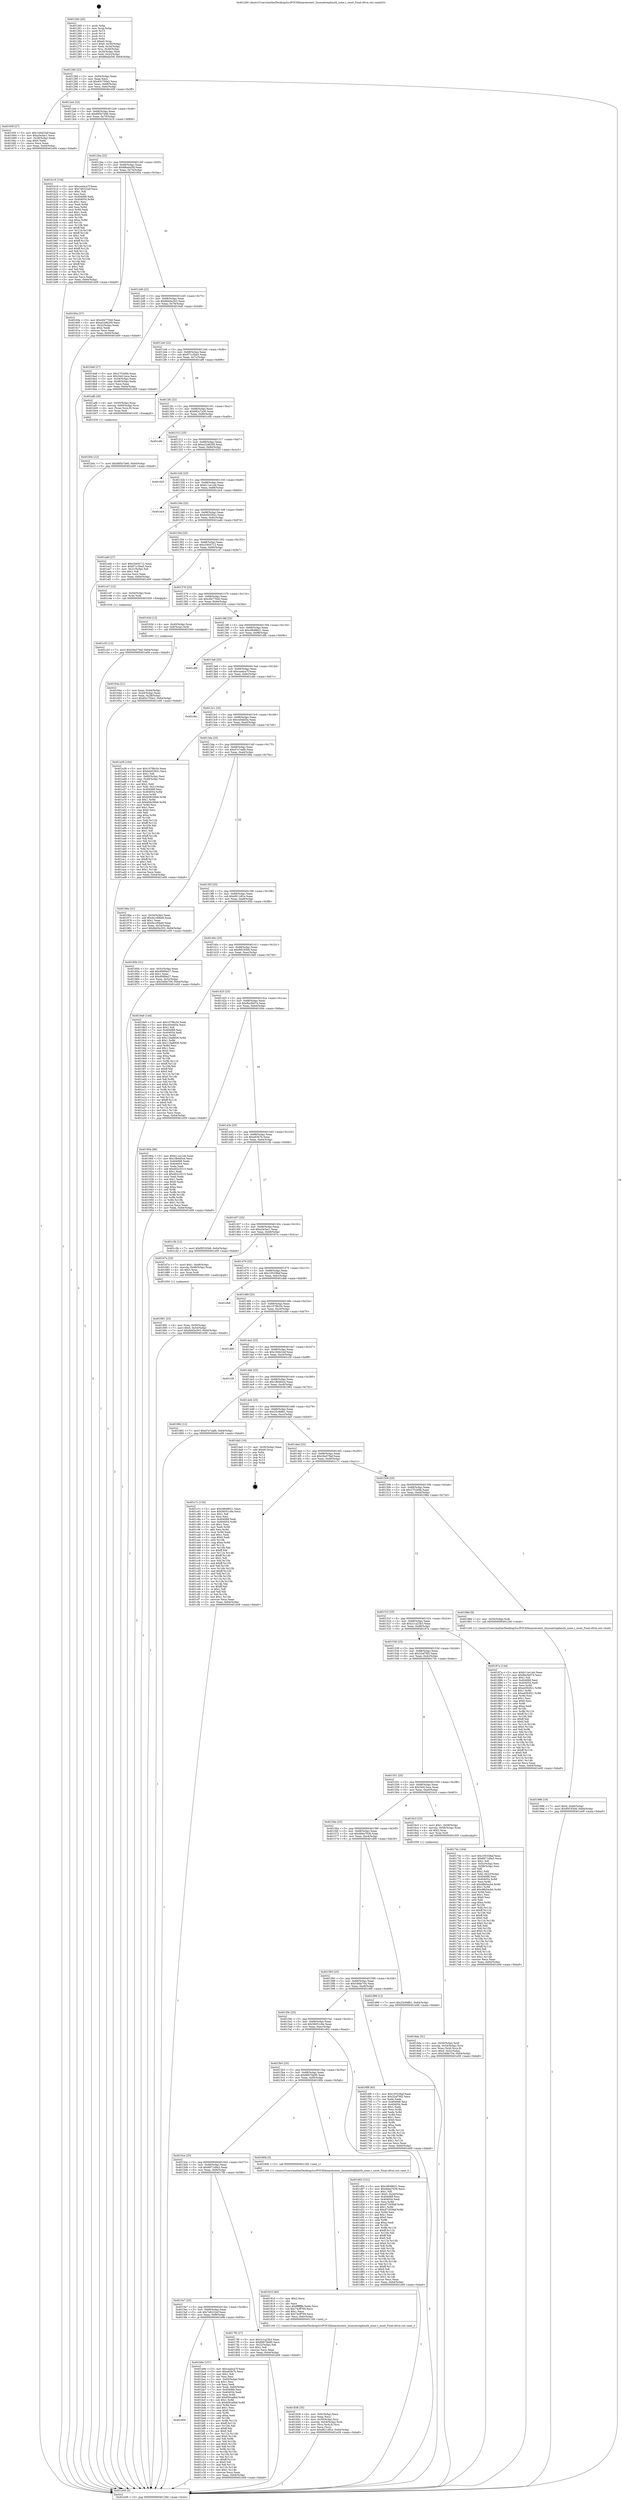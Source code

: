 digraph "0x401260" {
  label = "0x401260 (/mnt/c/Users/mathe/Desktop/tcc/POCII/binaries/extr_linuxnetcephauth_none.c_reset_Final-ollvm.out::main(0))"
  labelloc = "t"
  node[shape=record]

  Entry [label="",width=0.3,height=0.3,shape=circle,fillcolor=black,style=filled]
  "0x40128d" [label="{
     0x40128d [23]\l
     | [instrs]\l
     &nbsp;&nbsp;0x40128d \<+3\>: mov -0x64(%rbp),%eax\l
     &nbsp;&nbsp;0x401290 \<+2\>: mov %eax,%ecx\l
     &nbsp;&nbsp;0x401292 \<+6\>: sub $0x83c750e2,%ecx\l
     &nbsp;&nbsp;0x401298 \<+3\>: mov %eax,-0x68(%rbp)\l
     &nbsp;&nbsp;0x40129b \<+3\>: mov %ecx,-0x6c(%rbp)\l
     &nbsp;&nbsp;0x40129e \<+6\>: je 000000000040165f \<main+0x3ff\>\l
  }"]
  "0x40165f" [label="{
     0x40165f [27]\l
     | [instrs]\l
     &nbsp;&nbsp;0x40165f \<+5\>: mov $0x10d422ef,%eax\l
     &nbsp;&nbsp;0x401664 \<+5\>: mov $0xa5e3ac1,%ecx\l
     &nbsp;&nbsp;0x401669 \<+3\>: mov -0x28(%rbp),%edx\l
     &nbsp;&nbsp;0x40166c \<+3\>: cmp $0x0,%edx\l
     &nbsp;&nbsp;0x40166f \<+3\>: cmove %ecx,%eax\l
     &nbsp;&nbsp;0x401672 \<+3\>: mov %eax,-0x64(%rbp)\l
     &nbsp;&nbsp;0x401675 \<+5\>: jmp 0000000000401e09 \<main+0xba9\>\l
  }"]
  "0x4012a4" [label="{
     0x4012a4 [22]\l
     | [instrs]\l
     &nbsp;&nbsp;0x4012a4 \<+5\>: jmp 00000000004012a9 \<main+0x49\>\l
     &nbsp;&nbsp;0x4012a9 \<+3\>: mov -0x68(%rbp),%eax\l
     &nbsp;&nbsp;0x4012ac \<+5\>: sub $0x885b7d46,%eax\l
     &nbsp;&nbsp;0x4012b1 \<+3\>: mov %eax,-0x70(%rbp)\l
     &nbsp;&nbsp;0x4012b4 \<+6\>: je 0000000000401b18 \<main+0x8b8\>\l
  }"]
  Exit [label="",width=0.3,height=0.3,shape=circle,fillcolor=black,style=filled,peripheries=2]
  "0x401b18" [label="{
     0x401b18 [134]\l
     | [instrs]\l
     &nbsp;&nbsp;0x401b18 \<+5\>: mov $0xcaa4ca7f,%eax\l
     &nbsp;&nbsp;0x401b1d \<+5\>: mov $0x7e6222ef,%ecx\l
     &nbsp;&nbsp;0x401b22 \<+2\>: mov $0x1,%dl\l
     &nbsp;&nbsp;0x401b24 \<+2\>: xor %esi,%esi\l
     &nbsp;&nbsp;0x401b26 \<+7\>: mov 0x404068,%edi\l
     &nbsp;&nbsp;0x401b2d \<+8\>: mov 0x404054,%r8d\l
     &nbsp;&nbsp;0x401b35 \<+3\>: sub $0x1,%esi\l
     &nbsp;&nbsp;0x401b38 \<+3\>: mov %edi,%r9d\l
     &nbsp;&nbsp;0x401b3b \<+3\>: add %esi,%r9d\l
     &nbsp;&nbsp;0x401b3e \<+4\>: imul %r9d,%edi\l
     &nbsp;&nbsp;0x401b42 \<+3\>: and $0x1,%edi\l
     &nbsp;&nbsp;0x401b45 \<+3\>: cmp $0x0,%edi\l
     &nbsp;&nbsp;0x401b48 \<+4\>: sete %r10b\l
     &nbsp;&nbsp;0x401b4c \<+4\>: cmp $0xa,%r8d\l
     &nbsp;&nbsp;0x401b50 \<+4\>: setl %r11b\l
     &nbsp;&nbsp;0x401b54 \<+3\>: mov %r10b,%bl\l
     &nbsp;&nbsp;0x401b57 \<+3\>: xor $0xff,%bl\l
     &nbsp;&nbsp;0x401b5a \<+3\>: mov %r11b,%r14b\l
     &nbsp;&nbsp;0x401b5d \<+4\>: xor $0xff,%r14b\l
     &nbsp;&nbsp;0x401b61 \<+3\>: xor $0x1,%dl\l
     &nbsp;&nbsp;0x401b64 \<+3\>: mov %bl,%r15b\l
     &nbsp;&nbsp;0x401b67 \<+4\>: and $0xff,%r15b\l
     &nbsp;&nbsp;0x401b6b \<+3\>: and %dl,%r10b\l
     &nbsp;&nbsp;0x401b6e \<+3\>: mov %r14b,%r12b\l
     &nbsp;&nbsp;0x401b71 \<+4\>: and $0xff,%r12b\l
     &nbsp;&nbsp;0x401b75 \<+3\>: and %dl,%r11b\l
     &nbsp;&nbsp;0x401b78 \<+3\>: or %r10b,%r15b\l
     &nbsp;&nbsp;0x401b7b \<+3\>: or %r11b,%r12b\l
     &nbsp;&nbsp;0x401b7e \<+3\>: xor %r12b,%r15b\l
     &nbsp;&nbsp;0x401b81 \<+3\>: or %r14b,%bl\l
     &nbsp;&nbsp;0x401b84 \<+3\>: xor $0xff,%bl\l
     &nbsp;&nbsp;0x401b87 \<+3\>: or $0x1,%dl\l
     &nbsp;&nbsp;0x401b8a \<+2\>: and %dl,%bl\l
     &nbsp;&nbsp;0x401b8c \<+3\>: or %bl,%r15b\l
     &nbsp;&nbsp;0x401b8f \<+4\>: test $0x1,%r15b\l
     &nbsp;&nbsp;0x401b93 \<+3\>: cmovne %ecx,%eax\l
     &nbsp;&nbsp;0x401b96 \<+3\>: mov %eax,-0x64(%rbp)\l
     &nbsp;&nbsp;0x401b99 \<+5\>: jmp 0000000000401e09 \<main+0xba9\>\l
  }"]
  "0x4012ba" [label="{
     0x4012ba [22]\l
     | [instrs]\l
     &nbsp;&nbsp;0x4012ba \<+5\>: jmp 00000000004012bf \<main+0x5f\>\l
     &nbsp;&nbsp;0x4012bf \<+3\>: mov -0x68(%rbp),%eax\l
     &nbsp;&nbsp;0x4012c2 \<+5\>: sub $0x88ada50f,%eax\l
     &nbsp;&nbsp;0x4012c7 \<+3\>: mov %eax,-0x74(%rbp)\l
     &nbsp;&nbsp;0x4012ca \<+6\>: je 000000000040160a \<main+0x3aa\>\l
  }"]
  "0x401c53" [label="{
     0x401c53 [12]\l
     | [instrs]\l
     &nbsp;&nbsp;0x401c53 \<+7\>: movl $0x26a579af,-0x64(%rbp)\l
     &nbsp;&nbsp;0x401c5a \<+5\>: jmp 0000000000401e09 \<main+0xba9\>\l
  }"]
  "0x40160a" [label="{
     0x40160a [27]\l
     | [instrs]\l
     &nbsp;&nbsp;0x40160a \<+5\>: mov $0xc8477640,%eax\l
     &nbsp;&nbsp;0x40160f \<+5\>: mov $0xa22d6209,%ecx\l
     &nbsp;&nbsp;0x401614 \<+3\>: mov -0x2c(%rbp),%edx\l
     &nbsp;&nbsp;0x401617 \<+3\>: cmp $0x2,%edx\l
     &nbsp;&nbsp;0x40161a \<+3\>: cmovne %ecx,%eax\l
     &nbsp;&nbsp;0x40161d \<+3\>: mov %eax,-0x64(%rbp)\l
     &nbsp;&nbsp;0x401620 \<+5\>: jmp 0000000000401e09 \<main+0xba9\>\l
  }"]
  "0x4012d0" [label="{
     0x4012d0 [22]\l
     | [instrs]\l
     &nbsp;&nbsp;0x4012d0 \<+5\>: jmp 00000000004012d5 \<main+0x75\>\l
     &nbsp;&nbsp;0x4012d5 \<+3\>: mov -0x68(%rbp),%eax\l
     &nbsp;&nbsp;0x4012d8 \<+5\>: sub $0x8d45e303,%eax\l
     &nbsp;&nbsp;0x4012dd \<+3\>: mov %eax,-0x78(%rbp)\l
     &nbsp;&nbsp;0x4012e0 \<+6\>: je 00000000004016a8 \<main+0x448\>\l
  }"]
  "0x401e09" [label="{
     0x401e09 [5]\l
     | [instrs]\l
     &nbsp;&nbsp;0x401e09 \<+5\>: jmp 000000000040128d \<main+0x2d\>\l
  }"]
  "0x401260" [label="{
     0x401260 [45]\l
     | [instrs]\l
     &nbsp;&nbsp;0x401260 \<+1\>: push %rbp\l
     &nbsp;&nbsp;0x401261 \<+3\>: mov %rsp,%rbp\l
     &nbsp;&nbsp;0x401264 \<+2\>: push %r15\l
     &nbsp;&nbsp;0x401266 \<+2\>: push %r14\l
     &nbsp;&nbsp;0x401268 \<+2\>: push %r12\l
     &nbsp;&nbsp;0x40126a \<+1\>: push %rbx\l
     &nbsp;&nbsp;0x40126b \<+7\>: sub $0xe0,%rsp\l
     &nbsp;&nbsp;0x401272 \<+7\>: movl $0x0,-0x30(%rbp)\l
     &nbsp;&nbsp;0x401279 \<+3\>: mov %edi,-0x34(%rbp)\l
     &nbsp;&nbsp;0x40127c \<+4\>: mov %rsi,-0x40(%rbp)\l
     &nbsp;&nbsp;0x401280 \<+3\>: mov -0x34(%rbp),%edi\l
     &nbsp;&nbsp;0x401283 \<+3\>: mov %edi,-0x2c(%rbp)\l
     &nbsp;&nbsp;0x401286 \<+7\>: movl $0x88ada50f,-0x64(%rbp)\l
  }"]
  "0x401600" [label="{
     0x401600\l
  }", style=dashed]
  "0x4016a8" [label="{
     0x4016a8 [27]\l
     | [instrs]\l
     &nbsp;&nbsp;0x4016a8 \<+5\>: mov $0x27f1b0fa,%eax\l
     &nbsp;&nbsp;0x4016ad \<+5\>: mov $0x34d12eca,%ecx\l
     &nbsp;&nbsp;0x4016b2 \<+3\>: mov -0x54(%rbp),%edx\l
     &nbsp;&nbsp;0x4016b5 \<+3\>: cmp -0x48(%rbp),%edx\l
     &nbsp;&nbsp;0x4016b8 \<+3\>: cmovl %ecx,%eax\l
     &nbsp;&nbsp;0x4016bb \<+3\>: mov %eax,-0x64(%rbp)\l
     &nbsp;&nbsp;0x4016be \<+5\>: jmp 0000000000401e09 \<main+0xba9\>\l
  }"]
  "0x4012e6" [label="{
     0x4012e6 [22]\l
     | [instrs]\l
     &nbsp;&nbsp;0x4012e6 \<+5\>: jmp 00000000004012eb \<main+0x8b\>\l
     &nbsp;&nbsp;0x4012eb \<+3\>: mov -0x68(%rbp),%eax\l
     &nbsp;&nbsp;0x4012ee \<+5\>: sub $0x971c5ba5,%eax\l
     &nbsp;&nbsp;0x4012f3 \<+3\>: mov %eax,-0x7c(%rbp)\l
     &nbsp;&nbsp;0x4012f6 \<+6\>: je 0000000000401af8 \<main+0x898\>\l
  }"]
  "0x401b9e" [label="{
     0x401b9e [157]\l
     | [instrs]\l
     &nbsp;&nbsp;0x401b9e \<+5\>: mov $0xcaa4ca7f,%eax\l
     &nbsp;&nbsp;0x401ba3 \<+5\>: mov $0xe63b7b,%ecx\l
     &nbsp;&nbsp;0x401ba8 \<+2\>: mov $0x1,%dl\l
     &nbsp;&nbsp;0x401baa \<+2\>: xor %esi,%esi\l
     &nbsp;&nbsp;0x401bac \<+3\>: mov -0x60(%rbp),%edi\l
     &nbsp;&nbsp;0x401baf \<+3\>: sub $0x1,%esi\l
     &nbsp;&nbsp;0x401bb2 \<+2\>: sub %esi,%edi\l
     &nbsp;&nbsp;0x401bb4 \<+3\>: mov %edi,-0x60(%rbp)\l
     &nbsp;&nbsp;0x401bb7 \<+7\>: mov 0x404068,%esi\l
     &nbsp;&nbsp;0x401bbe \<+7\>: mov 0x404054,%edi\l
     &nbsp;&nbsp;0x401bc5 \<+3\>: mov %esi,%r8d\l
     &nbsp;&nbsp;0x401bc8 \<+7\>: add $0x85fcad6d,%r8d\l
     &nbsp;&nbsp;0x401bcf \<+4\>: sub $0x1,%r8d\l
     &nbsp;&nbsp;0x401bd3 \<+7\>: sub $0x85fcad6d,%r8d\l
     &nbsp;&nbsp;0x401bda \<+4\>: imul %r8d,%esi\l
     &nbsp;&nbsp;0x401bde \<+3\>: and $0x1,%esi\l
     &nbsp;&nbsp;0x401be1 \<+3\>: cmp $0x0,%esi\l
     &nbsp;&nbsp;0x401be4 \<+4\>: sete %r9b\l
     &nbsp;&nbsp;0x401be8 \<+3\>: cmp $0xa,%edi\l
     &nbsp;&nbsp;0x401beb \<+4\>: setl %r10b\l
     &nbsp;&nbsp;0x401bef \<+3\>: mov %r9b,%r11b\l
     &nbsp;&nbsp;0x401bf2 \<+4\>: xor $0xff,%r11b\l
     &nbsp;&nbsp;0x401bf6 \<+3\>: mov %r10b,%bl\l
     &nbsp;&nbsp;0x401bf9 \<+3\>: xor $0xff,%bl\l
     &nbsp;&nbsp;0x401bfc \<+3\>: xor $0x0,%dl\l
     &nbsp;&nbsp;0x401bff \<+3\>: mov %r11b,%r14b\l
     &nbsp;&nbsp;0x401c02 \<+4\>: and $0x0,%r14b\l
     &nbsp;&nbsp;0x401c06 \<+3\>: and %dl,%r9b\l
     &nbsp;&nbsp;0x401c09 \<+3\>: mov %bl,%r15b\l
     &nbsp;&nbsp;0x401c0c \<+4\>: and $0x0,%r15b\l
     &nbsp;&nbsp;0x401c10 \<+3\>: and %dl,%r10b\l
     &nbsp;&nbsp;0x401c13 \<+3\>: or %r9b,%r14b\l
     &nbsp;&nbsp;0x401c16 \<+3\>: or %r10b,%r15b\l
     &nbsp;&nbsp;0x401c19 \<+3\>: xor %r15b,%r14b\l
     &nbsp;&nbsp;0x401c1c \<+3\>: or %bl,%r11b\l
     &nbsp;&nbsp;0x401c1f \<+4\>: xor $0xff,%r11b\l
     &nbsp;&nbsp;0x401c23 \<+3\>: or $0x0,%dl\l
     &nbsp;&nbsp;0x401c26 \<+3\>: and %dl,%r11b\l
     &nbsp;&nbsp;0x401c29 \<+3\>: or %r11b,%r14b\l
     &nbsp;&nbsp;0x401c2c \<+4\>: test $0x1,%r14b\l
     &nbsp;&nbsp;0x401c30 \<+3\>: cmovne %ecx,%eax\l
     &nbsp;&nbsp;0x401c33 \<+3\>: mov %eax,-0x64(%rbp)\l
     &nbsp;&nbsp;0x401c36 \<+5\>: jmp 0000000000401e09 \<main+0xba9\>\l
  }"]
  "0x401af8" [label="{
     0x401af8 [20]\l
     | [instrs]\l
     &nbsp;&nbsp;0x401af8 \<+4\>: mov -0x50(%rbp),%rax\l
     &nbsp;&nbsp;0x401afc \<+4\>: movslq -0x60(%rbp),%rcx\l
     &nbsp;&nbsp;0x401b00 \<+4\>: mov (%rax,%rcx,8),%rax\l
     &nbsp;&nbsp;0x401b04 \<+3\>: mov %rax,%rdi\l
     &nbsp;&nbsp;0x401b07 \<+5\>: call 0000000000401030 \<free@plt\>\l
     | [calls]\l
     &nbsp;&nbsp;0x401030 \{1\} (unknown)\l
  }"]
  "0x4012fc" [label="{
     0x4012fc [22]\l
     | [instrs]\l
     &nbsp;&nbsp;0x4012fc \<+5\>: jmp 0000000000401301 \<main+0xa1\>\l
     &nbsp;&nbsp;0x401301 \<+3\>: mov -0x68(%rbp),%eax\l
     &nbsp;&nbsp;0x401304 \<+5\>: sub $0x982c7a30,%eax\l
     &nbsp;&nbsp;0x401309 \<+3\>: mov %eax,-0x80(%rbp)\l
     &nbsp;&nbsp;0x40130c \<+6\>: je 0000000000401c6b \<main+0xa0b\>\l
  }"]
  "0x401b0c" [label="{
     0x401b0c [12]\l
     | [instrs]\l
     &nbsp;&nbsp;0x401b0c \<+7\>: movl $0x885b7d46,-0x64(%rbp)\l
     &nbsp;&nbsp;0x401b13 \<+5\>: jmp 0000000000401e09 \<main+0xba9\>\l
  }"]
  "0x401c6b" [label="{
     0x401c6b\l
  }", style=dashed]
  "0x401312" [label="{
     0x401312 [25]\l
     | [instrs]\l
     &nbsp;&nbsp;0x401312 \<+5\>: jmp 0000000000401317 \<main+0xb7\>\l
     &nbsp;&nbsp;0x401317 \<+3\>: mov -0x68(%rbp),%eax\l
     &nbsp;&nbsp;0x40131a \<+5\>: sub $0xa22d6209,%eax\l
     &nbsp;&nbsp;0x40131f \<+6\>: mov %eax,-0x84(%rbp)\l
     &nbsp;&nbsp;0x401325 \<+6\>: je 0000000000401625 \<main+0x3c5\>\l
  }"]
  "0x401996" [label="{
     0x401996 [19]\l
     | [instrs]\l
     &nbsp;&nbsp;0x401996 \<+7\>: movl $0x0,-0x60(%rbp)\l
     &nbsp;&nbsp;0x40199d \<+7\>: movl $0xf0f193b8,-0x64(%rbp)\l
     &nbsp;&nbsp;0x4019a4 \<+5\>: jmp 0000000000401e09 \<main+0xba9\>\l
  }"]
  "0x401625" [label="{
     0x401625\l
  }", style=dashed]
  "0x40132b" [label="{
     0x40132b [25]\l
     | [instrs]\l
     &nbsp;&nbsp;0x40132b \<+5\>: jmp 0000000000401330 \<main+0xd0\>\l
     &nbsp;&nbsp;0x401330 \<+3\>: mov -0x68(%rbp),%eax\l
     &nbsp;&nbsp;0x401333 \<+5\>: sub $0xb11ec1eb,%eax\l
     &nbsp;&nbsp;0x401338 \<+6\>: mov %eax,-0x88(%rbp)\l
     &nbsp;&nbsp;0x40133e \<+6\>: je 0000000000401dc4 \<main+0xb64\>\l
  }"]
  "0x401838" [label="{
     0x401838 [35]\l
     | [instrs]\l
     &nbsp;&nbsp;0x401838 \<+6\>: mov -0xfc(%rbp),%ecx\l
     &nbsp;&nbsp;0x40183e \<+3\>: imul %eax,%ecx\l
     &nbsp;&nbsp;0x401841 \<+4\>: mov -0x50(%rbp),%rsi\l
     &nbsp;&nbsp;0x401845 \<+4\>: movslq -0x54(%rbp),%rdi\l
     &nbsp;&nbsp;0x401849 \<+4\>: mov (%rsi,%rdi,8),%rsi\l
     &nbsp;&nbsp;0x40184d \<+2\>: mov %ecx,(%rsi)\l
     &nbsp;&nbsp;0x40184f \<+7\>: movl $0xd911df1e,-0x64(%rbp)\l
     &nbsp;&nbsp;0x401856 \<+5\>: jmp 0000000000401e09 \<main+0xba9\>\l
  }"]
  "0x401dc4" [label="{
     0x401dc4\l
  }", style=dashed]
  "0x401344" [label="{
     0x401344 [25]\l
     | [instrs]\l
     &nbsp;&nbsp;0x401344 \<+5\>: jmp 0000000000401349 \<main+0xe9\>\l
     &nbsp;&nbsp;0x401349 \<+3\>: mov -0x68(%rbp),%eax\l
     &nbsp;&nbsp;0x40134c \<+5\>: sub $0xbd45362c,%eax\l
     &nbsp;&nbsp;0x401351 \<+6\>: mov %eax,-0x8c(%rbp)\l
     &nbsp;&nbsp;0x401357 \<+6\>: je 0000000000401add \<main+0x87d\>\l
  }"]
  "0x401810" [label="{
     0x401810 [40]\l
     | [instrs]\l
     &nbsp;&nbsp;0x401810 \<+5\>: mov $0x2,%ecx\l
     &nbsp;&nbsp;0x401815 \<+1\>: cltd\l
     &nbsp;&nbsp;0x401816 \<+2\>: idiv %ecx\l
     &nbsp;&nbsp;0x401818 \<+6\>: imul $0xfffffffe,%edx,%ecx\l
     &nbsp;&nbsp;0x40181e \<+6\>: sub $0x74cff769,%ecx\l
     &nbsp;&nbsp;0x401824 \<+3\>: add $0x1,%ecx\l
     &nbsp;&nbsp;0x401827 \<+6\>: add $0x74cff769,%ecx\l
     &nbsp;&nbsp;0x40182d \<+6\>: mov %ecx,-0xfc(%rbp)\l
     &nbsp;&nbsp;0x401833 \<+5\>: call 0000000000401160 \<next_i\>\l
     | [calls]\l
     &nbsp;&nbsp;0x401160 \{1\} (/mnt/c/Users/mathe/Desktop/tcc/POCII/binaries/extr_linuxnetcephauth_none.c_reset_Final-ollvm.out::next_i)\l
  }"]
  "0x401add" [label="{
     0x401add [27]\l
     | [instrs]\l
     &nbsp;&nbsp;0x401add \<+5\>: mov $0xc5404712,%eax\l
     &nbsp;&nbsp;0x401ae2 \<+5\>: mov $0x971c5ba5,%ecx\l
     &nbsp;&nbsp;0x401ae7 \<+3\>: mov -0x21(%rbp),%dl\l
     &nbsp;&nbsp;0x401aea \<+3\>: test $0x1,%dl\l
     &nbsp;&nbsp;0x401aed \<+3\>: cmovne %ecx,%eax\l
     &nbsp;&nbsp;0x401af0 \<+3\>: mov %eax,-0x64(%rbp)\l
     &nbsp;&nbsp;0x401af3 \<+5\>: jmp 0000000000401e09 \<main+0xba9\>\l
  }"]
  "0x40135d" [label="{
     0x40135d [25]\l
     | [instrs]\l
     &nbsp;&nbsp;0x40135d \<+5\>: jmp 0000000000401362 \<main+0x102\>\l
     &nbsp;&nbsp;0x401362 \<+3\>: mov -0x68(%rbp),%eax\l
     &nbsp;&nbsp;0x401365 \<+5\>: sub $0xc5404712,%eax\l
     &nbsp;&nbsp;0x40136a \<+6\>: mov %eax,-0x90(%rbp)\l
     &nbsp;&nbsp;0x401370 \<+6\>: je 0000000000401c47 \<main+0x9e7\>\l
  }"]
  "0x4015e7" [label="{
     0x4015e7 [25]\l
     | [instrs]\l
     &nbsp;&nbsp;0x4015e7 \<+5\>: jmp 00000000004015ec \<main+0x38c\>\l
     &nbsp;&nbsp;0x4015ec \<+3\>: mov -0x68(%rbp),%eax\l
     &nbsp;&nbsp;0x4015ef \<+5\>: sub $0x7e6222ef,%eax\l
     &nbsp;&nbsp;0x4015f4 \<+6\>: mov %eax,-0xf8(%rbp)\l
     &nbsp;&nbsp;0x4015fa \<+6\>: je 0000000000401b9e \<main+0x93e\>\l
  }"]
  "0x401c47" [label="{
     0x401c47 [12]\l
     | [instrs]\l
     &nbsp;&nbsp;0x401c47 \<+4\>: mov -0x50(%rbp),%rax\l
     &nbsp;&nbsp;0x401c4b \<+3\>: mov %rax,%rdi\l
     &nbsp;&nbsp;0x401c4e \<+5\>: call 0000000000401030 \<free@plt\>\l
     | [calls]\l
     &nbsp;&nbsp;0x401030 \{1\} (unknown)\l
  }"]
  "0x401376" [label="{
     0x401376 [25]\l
     | [instrs]\l
     &nbsp;&nbsp;0x401376 \<+5\>: jmp 000000000040137b \<main+0x11b\>\l
     &nbsp;&nbsp;0x40137b \<+3\>: mov -0x68(%rbp),%eax\l
     &nbsp;&nbsp;0x40137e \<+5\>: sub $0xc8477640,%eax\l
     &nbsp;&nbsp;0x401383 \<+6\>: mov %eax,-0x94(%rbp)\l
     &nbsp;&nbsp;0x401389 \<+6\>: je 000000000040163d \<main+0x3dd\>\l
  }"]
  "0x4017f0" [label="{
     0x4017f0 [27]\l
     | [instrs]\l
     &nbsp;&nbsp;0x4017f0 \<+5\>: mov $0x2c1a23b3,%eax\l
     &nbsp;&nbsp;0x4017f5 \<+5\>: mov $0x66b7bb90,%ecx\l
     &nbsp;&nbsp;0x4017fa \<+3\>: mov -0x22(%rbp),%dl\l
     &nbsp;&nbsp;0x4017fd \<+3\>: test $0x1,%dl\l
     &nbsp;&nbsp;0x401800 \<+3\>: cmovne %ecx,%eax\l
     &nbsp;&nbsp;0x401803 \<+3\>: mov %eax,-0x64(%rbp)\l
     &nbsp;&nbsp;0x401806 \<+5\>: jmp 0000000000401e09 \<main+0xba9\>\l
  }"]
  "0x40163d" [label="{
     0x40163d [13]\l
     | [instrs]\l
     &nbsp;&nbsp;0x40163d \<+4\>: mov -0x40(%rbp),%rax\l
     &nbsp;&nbsp;0x401641 \<+4\>: mov 0x8(%rax),%rdi\l
     &nbsp;&nbsp;0x401645 \<+5\>: call 0000000000401060 \<atoi@plt\>\l
     | [calls]\l
     &nbsp;&nbsp;0x401060 \{1\} (unknown)\l
  }"]
  "0x40138f" [label="{
     0x40138f [25]\l
     | [instrs]\l
     &nbsp;&nbsp;0x40138f \<+5\>: jmp 0000000000401394 \<main+0x134\>\l
     &nbsp;&nbsp;0x401394 \<+3\>: mov -0x68(%rbp),%eax\l
     &nbsp;&nbsp;0x401397 \<+5\>: sub $0xc9648621,%eax\l
     &nbsp;&nbsp;0x40139c \<+6\>: mov %eax,-0x98(%rbp)\l
     &nbsp;&nbsp;0x4013a2 \<+6\>: je 0000000000401dfb \<main+0xb9b\>\l
  }"]
  "0x40164a" [label="{
     0x40164a [21]\l
     | [instrs]\l
     &nbsp;&nbsp;0x40164a \<+3\>: mov %eax,-0x44(%rbp)\l
     &nbsp;&nbsp;0x40164d \<+3\>: mov -0x44(%rbp),%eax\l
     &nbsp;&nbsp;0x401650 \<+3\>: mov %eax,-0x28(%rbp)\l
     &nbsp;&nbsp;0x401653 \<+7\>: movl $0x83c750e2,-0x64(%rbp)\l
     &nbsp;&nbsp;0x40165a \<+5\>: jmp 0000000000401e09 \<main+0xba9\>\l
  }"]
  "0x4015ce" [label="{
     0x4015ce [25]\l
     | [instrs]\l
     &nbsp;&nbsp;0x4015ce \<+5\>: jmp 00000000004015d3 \<main+0x373\>\l
     &nbsp;&nbsp;0x4015d3 \<+3\>: mov -0x68(%rbp),%eax\l
     &nbsp;&nbsp;0x4015d6 \<+5\>: sub $0x6871d9a3,%eax\l
     &nbsp;&nbsp;0x4015db \<+6\>: mov %eax,-0xf4(%rbp)\l
     &nbsp;&nbsp;0x4015e1 \<+6\>: je 00000000004017f0 \<main+0x590\>\l
  }"]
  "0x401dfb" [label="{
     0x401dfb\l
  }", style=dashed]
  "0x4013a8" [label="{
     0x4013a8 [25]\l
     | [instrs]\l
     &nbsp;&nbsp;0x4013a8 \<+5\>: jmp 00000000004013ad \<main+0x14d\>\l
     &nbsp;&nbsp;0x4013ad \<+3\>: mov -0x68(%rbp),%eax\l
     &nbsp;&nbsp;0x4013b0 \<+5\>: sub $0xcaa4ca7f,%eax\l
     &nbsp;&nbsp;0x4013b5 \<+6\>: mov %eax,-0x9c(%rbp)\l
     &nbsp;&nbsp;0x4013bb \<+6\>: je 0000000000401ddc \<main+0xb7c\>\l
  }"]
  "0x40180b" [label="{
     0x40180b [5]\l
     | [instrs]\l
     &nbsp;&nbsp;0x40180b \<+5\>: call 0000000000401160 \<next_i\>\l
     | [calls]\l
     &nbsp;&nbsp;0x401160 \{1\} (/mnt/c/Users/mathe/Desktop/tcc/POCII/binaries/extr_linuxnetcephauth_none.c_reset_Final-ollvm.out::next_i)\l
  }"]
  "0x401ddc" [label="{
     0x401ddc\l
  }", style=dashed]
  "0x4013c1" [label="{
     0x4013c1 [25]\l
     | [instrs]\l
     &nbsp;&nbsp;0x4013c1 \<+5\>: jmp 00000000004013c6 \<main+0x166\>\l
     &nbsp;&nbsp;0x4013c6 \<+3\>: mov -0x68(%rbp),%eax\l
     &nbsp;&nbsp;0x4013c9 \<+5\>: sub $0xcb5ebf3a,%eax\l
     &nbsp;&nbsp;0x4013ce \<+6\>: mov %eax,-0xa0(%rbp)\l
     &nbsp;&nbsp;0x4013d4 \<+6\>: je 0000000000401a39 \<main+0x7d9\>\l
  }"]
  "0x4015b5" [label="{
     0x4015b5 [25]\l
     | [instrs]\l
     &nbsp;&nbsp;0x4015b5 \<+5\>: jmp 00000000004015ba \<main+0x35a\>\l
     &nbsp;&nbsp;0x4015ba \<+3\>: mov -0x68(%rbp),%eax\l
     &nbsp;&nbsp;0x4015bd \<+5\>: sub $0x66b7bb90,%eax\l
     &nbsp;&nbsp;0x4015c2 \<+6\>: mov %eax,-0xf0(%rbp)\l
     &nbsp;&nbsp;0x4015c8 \<+6\>: je 000000000040180b \<main+0x5ab\>\l
  }"]
  "0x401a39" [label="{
     0x401a39 [164]\l
     | [instrs]\l
     &nbsp;&nbsp;0x401a39 \<+5\>: mov $0x107f8c54,%eax\l
     &nbsp;&nbsp;0x401a3e \<+5\>: mov $0xbd45362c,%ecx\l
     &nbsp;&nbsp;0x401a43 \<+2\>: mov $0x1,%dl\l
     &nbsp;&nbsp;0x401a45 \<+3\>: mov -0x60(%rbp),%esi\l
     &nbsp;&nbsp;0x401a48 \<+3\>: cmp -0x48(%rbp),%esi\l
     &nbsp;&nbsp;0x401a4b \<+4\>: setl %dil\l
     &nbsp;&nbsp;0x401a4f \<+4\>: and $0x1,%dil\l
     &nbsp;&nbsp;0x401a53 \<+4\>: mov %dil,-0x21(%rbp)\l
     &nbsp;&nbsp;0x401a57 \<+7\>: mov 0x404068,%esi\l
     &nbsp;&nbsp;0x401a5e \<+8\>: mov 0x404054,%r8d\l
     &nbsp;&nbsp;0x401a66 \<+3\>: mov %esi,%r9d\l
     &nbsp;&nbsp;0x401a69 \<+7\>: add $0xb08c56b6,%r9d\l
     &nbsp;&nbsp;0x401a70 \<+4\>: sub $0x1,%r9d\l
     &nbsp;&nbsp;0x401a74 \<+7\>: sub $0xb08c56b6,%r9d\l
     &nbsp;&nbsp;0x401a7b \<+4\>: imul %r9d,%esi\l
     &nbsp;&nbsp;0x401a7f \<+3\>: and $0x1,%esi\l
     &nbsp;&nbsp;0x401a82 \<+3\>: cmp $0x0,%esi\l
     &nbsp;&nbsp;0x401a85 \<+4\>: sete %dil\l
     &nbsp;&nbsp;0x401a89 \<+4\>: cmp $0xa,%r8d\l
     &nbsp;&nbsp;0x401a8d \<+4\>: setl %r10b\l
     &nbsp;&nbsp;0x401a91 \<+3\>: mov %dil,%r11b\l
     &nbsp;&nbsp;0x401a94 \<+4\>: xor $0xff,%r11b\l
     &nbsp;&nbsp;0x401a98 \<+3\>: mov %r10b,%bl\l
     &nbsp;&nbsp;0x401a9b \<+3\>: xor $0xff,%bl\l
     &nbsp;&nbsp;0x401a9e \<+3\>: xor $0x1,%dl\l
     &nbsp;&nbsp;0x401aa1 \<+3\>: mov %r11b,%r14b\l
     &nbsp;&nbsp;0x401aa4 \<+4\>: and $0xff,%r14b\l
     &nbsp;&nbsp;0x401aa8 \<+3\>: and %dl,%dil\l
     &nbsp;&nbsp;0x401aab \<+3\>: mov %bl,%r15b\l
     &nbsp;&nbsp;0x401aae \<+4\>: and $0xff,%r15b\l
     &nbsp;&nbsp;0x401ab2 \<+3\>: and %dl,%r10b\l
     &nbsp;&nbsp;0x401ab5 \<+3\>: or %dil,%r14b\l
     &nbsp;&nbsp;0x401ab8 \<+3\>: or %r10b,%r15b\l
     &nbsp;&nbsp;0x401abb \<+3\>: xor %r15b,%r14b\l
     &nbsp;&nbsp;0x401abe \<+3\>: or %bl,%r11b\l
     &nbsp;&nbsp;0x401ac1 \<+4\>: xor $0xff,%r11b\l
     &nbsp;&nbsp;0x401ac5 \<+3\>: or $0x1,%dl\l
     &nbsp;&nbsp;0x401ac8 \<+3\>: and %dl,%r11b\l
     &nbsp;&nbsp;0x401acb \<+3\>: or %r11b,%r14b\l
     &nbsp;&nbsp;0x401ace \<+4\>: test $0x1,%r14b\l
     &nbsp;&nbsp;0x401ad2 \<+3\>: cmovne %ecx,%eax\l
     &nbsp;&nbsp;0x401ad5 \<+3\>: mov %eax,-0x64(%rbp)\l
     &nbsp;&nbsp;0x401ad8 \<+5\>: jmp 0000000000401e09 \<main+0xba9\>\l
  }"]
  "0x4013da" [label="{
     0x4013da [25]\l
     | [instrs]\l
     &nbsp;&nbsp;0x4013da \<+5\>: jmp 00000000004013df \<main+0x17f\>\l
     &nbsp;&nbsp;0x4013df \<+3\>: mov -0x68(%rbp),%eax\l
     &nbsp;&nbsp;0x4013e2 \<+5\>: sub $0xd7e7aafb,%eax\l
     &nbsp;&nbsp;0x4013e7 \<+6\>: mov %eax,-0xa4(%rbp)\l
     &nbsp;&nbsp;0x4013ed \<+6\>: je 000000000040196e \<main+0x70e\>\l
  }"]
  "0x401d02" [label="{
     0x401d02 [151]\l
     | [instrs]\l
     &nbsp;&nbsp;0x401d02 \<+5\>: mov $0xc9648621,%eax\l
     &nbsp;&nbsp;0x401d07 \<+5\>: mov $0x4bba7036,%ecx\l
     &nbsp;&nbsp;0x401d0c \<+2\>: mov $0x1,%dl\l
     &nbsp;&nbsp;0x401d0e \<+7\>: movl $0x0,-0x30(%rbp)\l
     &nbsp;&nbsp;0x401d15 \<+7\>: mov 0x404068,%esi\l
     &nbsp;&nbsp;0x401d1c \<+7\>: mov 0x404054,%edi\l
     &nbsp;&nbsp;0x401d23 \<+3\>: mov %esi,%r8d\l
     &nbsp;&nbsp;0x401d26 \<+7\>: add $0xd71839af,%r8d\l
     &nbsp;&nbsp;0x401d2d \<+4\>: sub $0x1,%r8d\l
     &nbsp;&nbsp;0x401d31 \<+7\>: sub $0xd71839af,%r8d\l
     &nbsp;&nbsp;0x401d38 \<+4\>: imul %r8d,%esi\l
     &nbsp;&nbsp;0x401d3c \<+3\>: and $0x1,%esi\l
     &nbsp;&nbsp;0x401d3f \<+3\>: cmp $0x0,%esi\l
     &nbsp;&nbsp;0x401d42 \<+4\>: sete %r9b\l
     &nbsp;&nbsp;0x401d46 \<+3\>: cmp $0xa,%edi\l
     &nbsp;&nbsp;0x401d49 \<+4\>: setl %r10b\l
     &nbsp;&nbsp;0x401d4d \<+3\>: mov %r9b,%r11b\l
     &nbsp;&nbsp;0x401d50 \<+4\>: xor $0xff,%r11b\l
     &nbsp;&nbsp;0x401d54 \<+3\>: mov %r10b,%bl\l
     &nbsp;&nbsp;0x401d57 \<+3\>: xor $0xff,%bl\l
     &nbsp;&nbsp;0x401d5a \<+3\>: xor $0x0,%dl\l
     &nbsp;&nbsp;0x401d5d \<+3\>: mov %r11b,%r14b\l
     &nbsp;&nbsp;0x401d60 \<+4\>: and $0x0,%r14b\l
     &nbsp;&nbsp;0x401d64 \<+3\>: and %dl,%r9b\l
     &nbsp;&nbsp;0x401d67 \<+3\>: mov %bl,%r15b\l
     &nbsp;&nbsp;0x401d6a \<+4\>: and $0x0,%r15b\l
     &nbsp;&nbsp;0x401d6e \<+3\>: and %dl,%r10b\l
     &nbsp;&nbsp;0x401d71 \<+3\>: or %r9b,%r14b\l
     &nbsp;&nbsp;0x401d74 \<+3\>: or %r10b,%r15b\l
     &nbsp;&nbsp;0x401d77 \<+3\>: xor %r15b,%r14b\l
     &nbsp;&nbsp;0x401d7a \<+3\>: or %bl,%r11b\l
     &nbsp;&nbsp;0x401d7d \<+4\>: xor $0xff,%r11b\l
     &nbsp;&nbsp;0x401d81 \<+3\>: or $0x0,%dl\l
     &nbsp;&nbsp;0x401d84 \<+3\>: and %dl,%r11b\l
     &nbsp;&nbsp;0x401d87 \<+3\>: or %r11b,%r14b\l
     &nbsp;&nbsp;0x401d8a \<+4\>: test $0x1,%r14b\l
     &nbsp;&nbsp;0x401d8e \<+3\>: cmovne %ecx,%eax\l
     &nbsp;&nbsp;0x401d91 \<+3\>: mov %eax,-0x64(%rbp)\l
     &nbsp;&nbsp;0x401d94 \<+5\>: jmp 0000000000401e09 \<main+0xba9\>\l
  }"]
  "0x40196e" [label="{
     0x40196e [31]\l
     | [instrs]\l
     &nbsp;&nbsp;0x40196e \<+3\>: mov -0x54(%rbp),%eax\l
     &nbsp;&nbsp;0x401971 \<+5\>: add $0x9a1d0be9,%eax\l
     &nbsp;&nbsp;0x401976 \<+3\>: add $0x1,%eax\l
     &nbsp;&nbsp;0x401979 \<+5\>: sub $0x9a1d0be9,%eax\l
     &nbsp;&nbsp;0x40197e \<+3\>: mov %eax,-0x54(%rbp)\l
     &nbsp;&nbsp;0x401981 \<+7\>: movl $0x8d45e303,-0x64(%rbp)\l
     &nbsp;&nbsp;0x401988 \<+5\>: jmp 0000000000401e09 \<main+0xba9\>\l
  }"]
  "0x4013f3" [label="{
     0x4013f3 [25]\l
     | [instrs]\l
     &nbsp;&nbsp;0x4013f3 \<+5\>: jmp 00000000004013f8 \<main+0x198\>\l
     &nbsp;&nbsp;0x4013f8 \<+3\>: mov -0x68(%rbp),%eax\l
     &nbsp;&nbsp;0x4013fb \<+5\>: sub $0xd911df1e,%eax\l
     &nbsp;&nbsp;0x401400 \<+6\>: mov %eax,-0xa8(%rbp)\l
     &nbsp;&nbsp;0x401406 \<+6\>: je 000000000040185b \<main+0x5fb\>\l
  }"]
  "0x40159c" [label="{
     0x40159c [25]\l
     | [instrs]\l
     &nbsp;&nbsp;0x40159c \<+5\>: jmp 00000000004015a1 \<main+0x341\>\l
     &nbsp;&nbsp;0x4015a1 \<+3\>: mov -0x68(%rbp),%eax\l
     &nbsp;&nbsp;0x4015a4 \<+5\>: sub $0x56051c6e,%eax\l
     &nbsp;&nbsp;0x4015a9 \<+6\>: mov %eax,-0xec(%rbp)\l
     &nbsp;&nbsp;0x4015af \<+6\>: je 0000000000401d02 \<main+0xaa2\>\l
  }"]
  "0x40185b" [label="{
     0x40185b [31]\l
     | [instrs]\l
     &nbsp;&nbsp;0x40185b \<+3\>: mov -0x5c(%rbp),%eax\l
     &nbsp;&nbsp;0x40185e \<+5\>: add $0xd09f4e27,%eax\l
     &nbsp;&nbsp;0x401863 \<+3\>: add $0x1,%eax\l
     &nbsp;&nbsp;0x401866 \<+5\>: sub $0xd09f4e27,%eax\l
     &nbsp;&nbsp;0x40186b \<+3\>: mov %eax,-0x5c(%rbp)\l
     &nbsp;&nbsp;0x40186e \<+7\>: movl $0x54fde704,-0x64(%rbp)\l
     &nbsp;&nbsp;0x401875 \<+5\>: jmp 0000000000401e09 \<main+0xba9\>\l
  }"]
  "0x40140c" [label="{
     0x40140c [25]\l
     | [instrs]\l
     &nbsp;&nbsp;0x40140c \<+5\>: jmp 0000000000401411 \<main+0x1b1\>\l
     &nbsp;&nbsp;0x401411 \<+3\>: mov -0x68(%rbp),%eax\l
     &nbsp;&nbsp;0x401414 \<+5\>: sub $0xf0f193b8,%eax\l
     &nbsp;&nbsp;0x401419 \<+6\>: mov %eax,-0xac(%rbp)\l
     &nbsp;&nbsp;0x40141f \<+6\>: je 00000000004019a9 \<main+0x749\>\l
  }"]
  "0x4016f9" [label="{
     0x4016f9 [83]\l
     | [instrs]\l
     &nbsp;&nbsp;0x4016f9 \<+5\>: mov $0x105338af,%eax\l
     &nbsp;&nbsp;0x4016fe \<+5\>: mov $0x32af76f2,%ecx\l
     &nbsp;&nbsp;0x401703 \<+2\>: xor %edx,%edx\l
     &nbsp;&nbsp;0x401705 \<+7\>: mov 0x404068,%esi\l
     &nbsp;&nbsp;0x40170c \<+7\>: mov 0x404054,%edi\l
     &nbsp;&nbsp;0x401713 \<+3\>: sub $0x1,%edx\l
     &nbsp;&nbsp;0x401716 \<+3\>: mov %esi,%r8d\l
     &nbsp;&nbsp;0x401719 \<+3\>: add %edx,%r8d\l
     &nbsp;&nbsp;0x40171c \<+4\>: imul %r8d,%esi\l
     &nbsp;&nbsp;0x401720 \<+3\>: and $0x1,%esi\l
     &nbsp;&nbsp;0x401723 \<+3\>: cmp $0x0,%esi\l
     &nbsp;&nbsp;0x401726 \<+4\>: sete %r9b\l
     &nbsp;&nbsp;0x40172a \<+3\>: cmp $0xa,%edi\l
     &nbsp;&nbsp;0x40172d \<+4\>: setl %r10b\l
     &nbsp;&nbsp;0x401731 \<+3\>: mov %r9b,%r11b\l
     &nbsp;&nbsp;0x401734 \<+3\>: and %r10b,%r11b\l
     &nbsp;&nbsp;0x401737 \<+3\>: xor %r10b,%r9b\l
     &nbsp;&nbsp;0x40173a \<+3\>: or %r9b,%r11b\l
     &nbsp;&nbsp;0x40173d \<+4\>: test $0x1,%r11b\l
     &nbsp;&nbsp;0x401741 \<+3\>: cmovne %ecx,%eax\l
     &nbsp;&nbsp;0x401744 \<+3\>: mov %eax,-0x64(%rbp)\l
     &nbsp;&nbsp;0x401747 \<+5\>: jmp 0000000000401e09 \<main+0xba9\>\l
  }"]
  "0x4019a9" [label="{
     0x4019a9 [144]\l
     | [instrs]\l
     &nbsp;&nbsp;0x4019a9 \<+5\>: mov $0x107f8c54,%eax\l
     &nbsp;&nbsp;0x4019ae \<+5\>: mov $0xcb5ebf3a,%ecx\l
     &nbsp;&nbsp;0x4019b3 \<+2\>: mov $0x1,%dl\l
     &nbsp;&nbsp;0x4019b5 \<+7\>: mov 0x404068,%esi\l
     &nbsp;&nbsp;0x4019bc \<+7\>: mov 0x404054,%edi\l
     &nbsp;&nbsp;0x4019c3 \<+3\>: mov %esi,%r8d\l
     &nbsp;&nbsp;0x4019c6 \<+7\>: sub $0x11ba8926,%r8d\l
     &nbsp;&nbsp;0x4019cd \<+4\>: sub $0x1,%r8d\l
     &nbsp;&nbsp;0x4019d1 \<+7\>: add $0x11ba8926,%r8d\l
     &nbsp;&nbsp;0x4019d8 \<+4\>: imul %r8d,%esi\l
     &nbsp;&nbsp;0x4019dc \<+3\>: and $0x1,%esi\l
     &nbsp;&nbsp;0x4019df \<+3\>: cmp $0x0,%esi\l
     &nbsp;&nbsp;0x4019e2 \<+4\>: sete %r9b\l
     &nbsp;&nbsp;0x4019e6 \<+3\>: cmp $0xa,%edi\l
     &nbsp;&nbsp;0x4019e9 \<+4\>: setl %r10b\l
     &nbsp;&nbsp;0x4019ed \<+3\>: mov %r9b,%r11b\l
     &nbsp;&nbsp;0x4019f0 \<+4\>: xor $0xff,%r11b\l
     &nbsp;&nbsp;0x4019f4 \<+3\>: mov %r10b,%bl\l
     &nbsp;&nbsp;0x4019f7 \<+3\>: xor $0xff,%bl\l
     &nbsp;&nbsp;0x4019fa \<+3\>: xor $0x0,%dl\l
     &nbsp;&nbsp;0x4019fd \<+3\>: mov %r11b,%r14b\l
     &nbsp;&nbsp;0x401a00 \<+4\>: and $0x0,%r14b\l
     &nbsp;&nbsp;0x401a04 \<+3\>: and %dl,%r9b\l
     &nbsp;&nbsp;0x401a07 \<+3\>: mov %bl,%r15b\l
     &nbsp;&nbsp;0x401a0a \<+4\>: and $0x0,%r15b\l
     &nbsp;&nbsp;0x401a0e \<+3\>: and %dl,%r10b\l
     &nbsp;&nbsp;0x401a11 \<+3\>: or %r9b,%r14b\l
     &nbsp;&nbsp;0x401a14 \<+3\>: or %r10b,%r15b\l
     &nbsp;&nbsp;0x401a17 \<+3\>: xor %r15b,%r14b\l
     &nbsp;&nbsp;0x401a1a \<+3\>: or %bl,%r11b\l
     &nbsp;&nbsp;0x401a1d \<+4\>: xor $0xff,%r11b\l
     &nbsp;&nbsp;0x401a21 \<+3\>: or $0x0,%dl\l
     &nbsp;&nbsp;0x401a24 \<+3\>: and %dl,%r11b\l
     &nbsp;&nbsp;0x401a27 \<+3\>: or %r11b,%r14b\l
     &nbsp;&nbsp;0x401a2a \<+4\>: test $0x1,%r14b\l
     &nbsp;&nbsp;0x401a2e \<+3\>: cmovne %ecx,%eax\l
     &nbsp;&nbsp;0x401a31 \<+3\>: mov %eax,-0x64(%rbp)\l
     &nbsp;&nbsp;0x401a34 \<+5\>: jmp 0000000000401e09 \<main+0xba9\>\l
  }"]
  "0x401425" [label="{
     0x401425 [25]\l
     | [instrs]\l
     &nbsp;&nbsp;0x401425 \<+5\>: jmp 000000000040142a \<main+0x1ca\>\l
     &nbsp;&nbsp;0x40142a \<+3\>: mov -0x68(%rbp),%eax\l
     &nbsp;&nbsp;0x40142d \<+5\>: sub $0xfba3b074,%eax\l
     &nbsp;&nbsp;0x401432 \<+6\>: mov %eax,-0xb0(%rbp)\l
     &nbsp;&nbsp;0x401438 \<+6\>: je 000000000040190a \<main+0x6aa\>\l
  }"]
  "0x401583" [label="{
     0x401583 [25]\l
     | [instrs]\l
     &nbsp;&nbsp;0x401583 \<+5\>: jmp 0000000000401588 \<main+0x328\>\l
     &nbsp;&nbsp;0x401588 \<+3\>: mov -0x68(%rbp),%eax\l
     &nbsp;&nbsp;0x40158b \<+5\>: sub $0x54fde704,%eax\l
     &nbsp;&nbsp;0x401590 \<+6\>: mov %eax,-0xe8(%rbp)\l
     &nbsp;&nbsp;0x401596 \<+6\>: je 00000000004016f9 \<main+0x499\>\l
  }"]
  "0x40190a" [label="{
     0x40190a [88]\l
     | [instrs]\l
     &nbsp;&nbsp;0x40190a \<+5\>: mov $0xb11ec1eb,%eax\l
     &nbsp;&nbsp;0x40190f \<+5\>: mov $0x1fb0d5cb,%ecx\l
     &nbsp;&nbsp;0x401914 \<+7\>: mov 0x404068,%edx\l
     &nbsp;&nbsp;0x40191b \<+7\>: mov 0x404054,%esi\l
     &nbsp;&nbsp;0x401922 \<+2\>: mov %edx,%edi\l
     &nbsp;&nbsp;0x401924 \<+6\>: add $0xd02c5515,%edi\l
     &nbsp;&nbsp;0x40192a \<+3\>: sub $0x1,%edi\l
     &nbsp;&nbsp;0x40192d \<+6\>: sub $0xd02c5515,%edi\l
     &nbsp;&nbsp;0x401933 \<+3\>: imul %edi,%edx\l
     &nbsp;&nbsp;0x401936 \<+3\>: and $0x1,%edx\l
     &nbsp;&nbsp;0x401939 \<+3\>: cmp $0x0,%edx\l
     &nbsp;&nbsp;0x40193c \<+4\>: sete %r8b\l
     &nbsp;&nbsp;0x401940 \<+3\>: cmp $0xa,%esi\l
     &nbsp;&nbsp;0x401943 \<+4\>: setl %r9b\l
     &nbsp;&nbsp;0x401947 \<+3\>: mov %r8b,%r10b\l
     &nbsp;&nbsp;0x40194a \<+3\>: and %r9b,%r10b\l
     &nbsp;&nbsp;0x40194d \<+3\>: xor %r9b,%r8b\l
     &nbsp;&nbsp;0x401950 \<+3\>: or %r8b,%r10b\l
     &nbsp;&nbsp;0x401953 \<+4\>: test $0x1,%r10b\l
     &nbsp;&nbsp;0x401957 \<+3\>: cmovne %ecx,%eax\l
     &nbsp;&nbsp;0x40195a \<+3\>: mov %eax,-0x64(%rbp)\l
     &nbsp;&nbsp;0x40195d \<+5\>: jmp 0000000000401e09 \<main+0xba9\>\l
  }"]
  "0x40143e" [label="{
     0x40143e [25]\l
     | [instrs]\l
     &nbsp;&nbsp;0x40143e \<+5\>: jmp 0000000000401443 \<main+0x1e3\>\l
     &nbsp;&nbsp;0x401443 \<+3\>: mov -0x68(%rbp),%eax\l
     &nbsp;&nbsp;0x401446 \<+5\>: sub $0xe63b7b,%eax\l
     &nbsp;&nbsp;0x40144b \<+6\>: mov %eax,-0xb4(%rbp)\l
     &nbsp;&nbsp;0x401451 \<+6\>: je 0000000000401c3b \<main+0x9db\>\l
  }"]
  "0x401d99" [label="{
     0x401d99 [12]\l
     | [instrs]\l
     &nbsp;&nbsp;0x401d99 \<+7\>: movl $0x25c9dfb1,-0x64(%rbp)\l
     &nbsp;&nbsp;0x401da0 \<+5\>: jmp 0000000000401e09 \<main+0xba9\>\l
  }"]
  "0x401c3b" [label="{
     0x401c3b [12]\l
     | [instrs]\l
     &nbsp;&nbsp;0x401c3b \<+7\>: movl $0xf0f193b8,-0x64(%rbp)\l
     &nbsp;&nbsp;0x401c42 \<+5\>: jmp 0000000000401e09 \<main+0xba9\>\l
  }"]
  "0x401457" [label="{
     0x401457 [25]\l
     | [instrs]\l
     &nbsp;&nbsp;0x401457 \<+5\>: jmp 000000000040145c \<main+0x1fc\>\l
     &nbsp;&nbsp;0x40145c \<+3\>: mov -0x68(%rbp),%eax\l
     &nbsp;&nbsp;0x40145f \<+5\>: sub $0xa5e3ac1,%eax\l
     &nbsp;&nbsp;0x401464 \<+6\>: mov %eax,-0xb8(%rbp)\l
     &nbsp;&nbsp;0x40146a \<+6\>: je 000000000040167a \<main+0x41a\>\l
  }"]
  "0x4016da" [label="{
     0x4016da [31]\l
     | [instrs]\l
     &nbsp;&nbsp;0x4016da \<+4\>: mov -0x50(%rbp),%rdi\l
     &nbsp;&nbsp;0x4016de \<+4\>: movslq -0x54(%rbp),%rcx\l
     &nbsp;&nbsp;0x4016e2 \<+4\>: mov %rax,(%rdi,%rcx,8)\l
     &nbsp;&nbsp;0x4016e6 \<+7\>: movl $0x0,-0x5c(%rbp)\l
     &nbsp;&nbsp;0x4016ed \<+7\>: movl $0x54fde704,-0x64(%rbp)\l
     &nbsp;&nbsp;0x4016f4 \<+5\>: jmp 0000000000401e09 \<main+0xba9\>\l
  }"]
  "0x40167a" [label="{
     0x40167a [23]\l
     | [instrs]\l
     &nbsp;&nbsp;0x40167a \<+7\>: movl $0x1,-0x48(%rbp)\l
     &nbsp;&nbsp;0x401681 \<+4\>: movslq -0x48(%rbp),%rax\l
     &nbsp;&nbsp;0x401685 \<+4\>: shl $0x3,%rax\l
     &nbsp;&nbsp;0x401689 \<+3\>: mov %rax,%rdi\l
     &nbsp;&nbsp;0x40168c \<+5\>: call 0000000000401050 \<malloc@plt\>\l
     | [calls]\l
     &nbsp;&nbsp;0x401050 \{1\} (unknown)\l
  }"]
  "0x401470" [label="{
     0x401470 [25]\l
     | [instrs]\l
     &nbsp;&nbsp;0x401470 \<+5\>: jmp 0000000000401475 \<main+0x215\>\l
     &nbsp;&nbsp;0x401475 \<+3\>: mov -0x68(%rbp),%eax\l
     &nbsp;&nbsp;0x401478 \<+5\>: sub $0x105338af,%eax\l
     &nbsp;&nbsp;0x40147d \<+6\>: mov %eax,-0xbc(%rbp)\l
     &nbsp;&nbsp;0x401483 \<+6\>: je 0000000000401db8 \<main+0xb58\>\l
  }"]
  "0x401691" [label="{
     0x401691 [23]\l
     | [instrs]\l
     &nbsp;&nbsp;0x401691 \<+4\>: mov %rax,-0x50(%rbp)\l
     &nbsp;&nbsp;0x401695 \<+7\>: movl $0x0,-0x54(%rbp)\l
     &nbsp;&nbsp;0x40169c \<+7\>: movl $0x8d45e303,-0x64(%rbp)\l
     &nbsp;&nbsp;0x4016a3 \<+5\>: jmp 0000000000401e09 \<main+0xba9\>\l
  }"]
  "0x40156a" [label="{
     0x40156a [25]\l
     | [instrs]\l
     &nbsp;&nbsp;0x40156a \<+5\>: jmp 000000000040156f \<main+0x30f\>\l
     &nbsp;&nbsp;0x40156f \<+3\>: mov -0x68(%rbp),%eax\l
     &nbsp;&nbsp;0x401572 \<+5\>: sub $0x4bba7036,%eax\l
     &nbsp;&nbsp;0x401577 \<+6\>: mov %eax,-0xe4(%rbp)\l
     &nbsp;&nbsp;0x40157d \<+6\>: je 0000000000401d99 \<main+0xb39\>\l
  }"]
  "0x401db8" [label="{
     0x401db8\l
  }", style=dashed]
  "0x401489" [label="{
     0x401489 [25]\l
     | [instrs]\l
     &nbsp;&nbsp;0x401489 \<+5\>: jmp 000000000040148e \<main+0x22e\>\l
     &nbsp;&nbsp;0x40148e \<+3\>: mov -0x68(%rbp),%eax\l
     &nbsp;&nbsp;0x401491 \<+5\>: sub $0x107f8c54,%eax\l
     &nbsp;&nbsp;0x401496 \<+6\>: mov %eax,-0xc0(%rbp)\l
     &nbsp;&nbsp;0x40149c \<+6\>: je 0000000000401dd0 \<main+0xb70\>\l
  }"]
  "0x4016c3" [label="{
     0x4016c3 [23]\l
     | [instrs]\l
     &nbsp;&nbsp;0x4016c3 \<+7\>: movl $0x1,-0x58(%rbp)\l
     &nbsp;&nbsp;0x4016ca \<+4\>: movslq -0x58(%rbp),%rax\l
     &nbsp;&nbsp;0x4016ce \<+4\>: shl $0x2,%rax\l
     &nbsp;&nbsp;0x4016d2 \<+3\>: mov %rax,%rdi\l
     &nbsp;&nbsp;0x4016d5 \<+5\>: call 0000000000401050 \<malloc@plt\>\l
     | [calls]\l
     &nbsp;&nbsp;0x401050 \{1\} (unknown)\l
  }"]
  "0x401dd0" [label="{
     0x401dd0\l
  }", style=dashed]
  "0x4014a2" [label="{
     0x4014a2 [25]\l
     | [instrs]\l
     &nbsp;&nbsp;0x4014a2 \<+5\>: jmp 00000000004014a7 \<main+0x247\>\l
     &nbsp;&nbsp;0x4014a7 \<+3\>: mov -0x68(%rbp),%eax\l
     &nbsp;&nbsp;0x4014aa \<+5\>: sub $0x10d422ef,%eax\l
     &nbsp;&nbsp;0x4014af \<+6\>: mov %eax,-0xc4(%rbp)\l
     &nbsp;&nbsp;0x4014b5 \<+6\>: je 0000000000401c5f \<main+0x9ff\>\l
  }"]
  "0x401551" [label="{
     0x401551 [25]\l
     | [instrs]\l
     &nbsp;&nbsp;0x401551 \<+5\>: jmp 0000000000401556 \<main+0x2f6\>\l
     &nbsp;&nbsp;0x401556 \<+3\>: mov -0x68(%rbp),%eax\l
     &nbsp;&nbsp;0x401559 \<+5\>: sub $0x34d12eca,%eax\l
     &nbsp;&nbsp;0x40155e \<+6\>: mov %eax,-0xe0(%rbp)\l
     &nbsp;&nbsp;0x401564 \<+6\>: je 00000000004016c3 \<main+0x463\>\l
  }"]
  "0x401c5f" [label="{
     0x401c5f\l
  }", style=dashed]
  "0x4014bb" [label="{
     0x4014bb [25]\l
     | [instrs]\l
     &nbsp;&nbsp;0x4014bb \<+5\>: jmp 00000000004014c0 \<main+0x260\>\l
     &nbsp;&nbsp;0x4014c0 \<+3\>: mov -0x68(%rbp),%eax\l
     &nbsp;&nbsp;0x4014c3 \<+5\>: sub $0x1fb0d5cb,%eax\l
     &nbsp;&nbsp;0x4014c8 \<+6\>: mov %eax,-0xc8(%rbp)\l
     &nbsp;&nbsp;0x4014ce \<+6\>: je 0000000000401962 \<main+0x702\>\l
  }"]
  "0x40174c" [label="{
     0x40174c [164]\l
     | [instrs]\l
     &nbsp;&nbsp;0x40174c \<+5\>: mov $0x105338af,%eax\l
     &nbsp;&nbsp;0x401751 \<+5\>: mov $0x6871d9a3,%ecx\l
     &nbsp;&nbsp;0x401756 \<+2\>: mov $0x1,%dl\l
     &nbsp;&nbsp;0x401758 \<+3\>: mov -0x5c(%rbp),%esi\l
     &nbsp;&nbsp;0x40175b \<+3\>: cmp -0x58(%rbp),%esi\l
     &nbsp;&nbsp;0x40175e \<+4\>: setl %dil\l
     &nbsp;&nbsp;0x401762 \<+4\>: and $0x1,%dil\l
     &nbsp;&nbsp;0x401766 \<+4\>: mov %dil,-0x22(%rbp)\l
     &nbsp;&nbsp;0x40176a \<+7\>: mov 0x404068,%esi\l
     &nbsp;&nbsp;0x401771 \<+8\>: mov 0x404054,%r8d\l
     &nbsp;&nbsp;0x401779 \<+3\>: mov %esi,%r9d\l
     &nbsp;&nbsp;0x40177c \<+7\>: sub $0x48b5acb4,%r9d\l
     &nbsp;&nbsp;0x401783 \<+4\>: sub $0x1,%r9d\l
     &nbsp;&nbsp;0x401787 \<+7\>: add $0x48b5acb4,%r9d\l
     &nbsp;&nbsp;0x40178e \<+4\>: imul %r9d,%esi\l
     &nbsp;&nbsp;0x401792 \<+3\>: and $0x1,%esi\l
     &nbsp;&nbsp;0x401795 \<+3\>: cmp $0x0,%esi\l
     &nbsp;&nbsp;0x401798 \<+4\>: sete %dil\l
     &nbsp;&nbsp;0x40179c \<+4\>: cmp $0xa,%r8d\l
     &nbsp;&nbsp;0x4017a0 \<+4\>: setl %r10b\l
     &nbsp;&nbsp;0x4017a4 \<+3\>: mov %dil,%r11b\l
     &nbsp;&nbsp;0x4017a7 \<+4\>: xor $0xff,%r11b\l
     &nbsp;&nbsp;0x4017ab \<+3\>: mov %r10b,%bl\l
     &nbsp;&nbsp;0x4017ae \<+3\>: xor $0xff,%bl\l
     &nbsp;&nbsp;0x4017b1 \<+3\>: xor $0x0,%dl\l
     &nbsp;&nbsp;0x4017b4 \<+3\>: mov %r11b,%r14b\l
     &nbsp;&nbsp;0x4017b7 \<+4\>: and $0x0,%r14b\l
     &nbsp;&nbsp;0x4017bb \<+3\>: and %dl,%dil\l
     &nbsp;&nbsp;0x4017be \<+3\>: mov %bl,%r15b\l
     &nbsp;&nbsp;0x4017c1 \<+4\>: and $0x0,%r15b\l
     &nbsp;&nbsp;0x4017c5 \<+3\>: and %dl,%r10b\l
     &nbsp;&nbsp;0x4017c8 \<+3\>: or %dil,%r14b\l
     &nbsp;&nbsp;0x4017cb \<+3\>: or %r10b,%r15b\l
     &nbsp;&nbsp;0x4017ce \<+3\>: xor %r15b,%r14b\l
     &nbsp;&nbsp;0x4017d1 \<+3\>: or %bl,%r11b\l
     &nbsp;&nbsp;0x4017d4 \<+4\>: xor $0xff,%r11b\l
     &nbsp;&nbsp;0x4017d8 \<+3\>: or $0x0,%dl\l
     &nbsp;&nbsp;0x4017db \<+3\>: and %dl,%r11b\l
     &nbsp;&nbsp;0x4017de \<+3\>: or %r11b,%r14b\l
     &nbsp;&nbsp;0x4017e1 \<+4\>: test $0x1,%r14b\l
     &nbsp;&nbsp;0x4017e5 \<+3\>: cmovne %ecx,%eax\l
     &nbsp;&nbsp;0x4017e8 \<+3\>: mov %eax,-0x64(%rbp)\l
     &nbsp;&nbsp;0x4017eb \<+5\>: jmp 0000000000401e09 \<main+0xba9\>\l
  }"]
  "0x401962" [label="{
     0x401962 [12]\l
     | [instrs]\l
     &nbsp;&nbsp;0x401962 \<+7\>: movl $0xd7e7aafb,-0x64(%rbp)\l
     &nbsp;&nbsp;0x401969 \<+5\>: jmp 0000000000401e09 \<main+0xba9\>\l
  }"]
  "0x4014d4" [label="{
     0x4014d4 [25]\l
     | [instrs]\l
     &nbsp;&nbsp;0x4014d4 \<+5\>: jmp 00000000004014d9 \<main+0x279\>\l
     &nbsp;&nbsp;0x4014d9 \<+3\>: mov -0x68(%rbp),%eax\l
     &nbsp;&nbsp;0x4014dc \<+5\>: sub $0x25c9dfb1,%eax\l
     &nbsp;&nbsp;0x4014e1 \<+6\>: mov %eax,-0xcc(%rbp)\l
     &nbsp;&nbsp;0x4014e7 \<+6\>: je 0000000000401da5 \<main+0xb45\>\l
  }"]
  "0x401538" [label="{
     0x401538 [25]\l
     | [instrs]\l
     &nbsp;&nbsp;0x401538 \<+5\>: jmp 000000000040153d \<main+0x2dd\>\l
     &nbsp;&nbsp;0x40153d \<+3\>: mov -0x68(%rbp),%eax\l
     &nbsp;&nbsp;0x401540 \<+5\>: sub $0x32af76f2,%eax\l
     &nbsp;&nbsp;0x401545 \<+6\>: mov %eax,-0xdc(%rbp)\l
     &nbsp;&nbsp;0x40154b \<+6\>: je 000000000040174c \<main+0x4ec\>\l
  }"]
  "0x401da5" [label="{
     0x401da5 [19]\l
     | [instrs]\l
     &nbsp;&nbsp;0x401da5 \<+3\>: mov -0x30(%rbp),%eax\l
     &nbsp;&nbsp;0x401da8 \<+7\>: add $0xe0,%rsp\l
     &nbsp;&nbsp;0x401daf \<+1\>: pop %rbx\l
     &nbsp;&nbsp;0x401db0 \<+2\>: pop %r12\l
     &nbsp;&nbsp;0x401db2 \<+2\>: pop %r14\l
     &nbsp;&nbsp;0x401db4 \<+2\>: pop %r15\l
     &nbsp;&nbsp;0x401db6 \<+1\>: pop %rbp\l
     &nbsp;&nbsp;0x401db7 \<+1\>: ret\l
  }"]
  "0x4014ed" [label="{
     0x4014ed [25]\l
     | [instrs]\l
     &nbsp;&nbsp;0x4014ed \<+5\>: jmp 00000000004014f2 \<main+0x292\>\l
     &nbsp;&nbsp;0x4014f2 \<+3\>: mov -0x68(%rbp),%eax\l
     &nbsp;&nbsp;0x4014f5 \<+5\>: sub $0x26a579af,%eax\l
     &nbsp;&nbsp;0x4014fa \<+6\>: mov %eax,-0xd0(%rbp)\l
     &nbsp;&nbsp;0x401500 \<+6\>: je 0000000000401c7c \<main+0xa1c\>\l
  }"]
  "0x40187a" [label="{
     0x40187a [144]\l
     | [instrs]\l
     &nbsp;&nbsp;0x40187a \<+5\>: mov $0xb11ec1eb,%eax\l
     &nbsp;&nbsp;0x40187f \<+5\>: mov $0xfba3b074,%ecx\l
     &nbsp;&nbsp;0x401884 \<+2\>: mov $0x1,%dl\l
     &nbsp;&nbsp;0x401886 \<+7\>: mov 0x404068,%esi\l
     &nbsp;&nbsp;0x40188d \<+7\>: mov 0x404054,%edi\l
     &nbsp;&nbsp;0x401894 \<+3\>: mov %esi,%r8d\l
     &nbsp;&nbsp;0x401897 \<+7\>: add $0xa45fc821,%r8d\l
     &nbsp;&nbsp;0x40189e \<+4\>: sub $0x1,%r8d\l
     &nbsp;&nbsp;0x4018a2 \<+7\>: sub $0xa45fc821,%r8d\l
     &nbsp;&nbsp;0x4018a9 \<+4\>: imul %r8d,%esi\l
     &nbsp;&nbsp;0x4018ad \<+3\>: and $0x1,%esi\l
     &nbsp;&nbsp;0x4018b0 \<+3\>: cmp $0x0,%esi\l
     &nbsp;&nbsp;0x4018b3 \<+4\>: sete %r9b\l
     &nbsp;&nbsp;0x4018b7 \<+3\>: cmp $0xa,%edi\l
     &nbsp;&nbsp;0x4018ba \<+4\>: setl %r10b\l
     &nbsp;&nbsp;0x4018be \<+3\>: mov %r9b,%r11b\l
     &nbsp;&nbsp;0x4018c1 \<+4\>: xor $0xff,%r11b\l
     &nbsp;&nbsp;0x4018c5 \<+3\>: mov %r10b,%bl\l
     &nbsp;&nbsp;0x4018c8 \<+3\>: xor $0xff,%bl\l
     &nbsp;&nbsp;0x4018cb \<+3\>: xor $0x0,%dl\l
     &nbsp;&nbsp;0x4018ce \<+3\>: mov %r11b,%r14b\l
     &nbsp;&nbsp;0x4018d1 \<+4\>: and $0x0,%r14b\l
     &nbsp;&nbsp;0x4018d5 \<+3\>: and %dl,%r9b\l
     &nbsp;&nbsp;0x4018d8 \<+3\>: mov %bl,%r15b\l
     &nbsp;&nbsp;0x4018db \<+4\>: and $0x0,%r15b\l
     &nbsp;&nbsp;0x4018df \<+3\>: and %dl,%r10b\l
     &nbsp;&nbsp;0x4018e2 \<+3\>: or %r9b,%r14b\l
     &nbsp;&nbsp;0x4018e5 \<+3\>: or %r10b,%r15b\l
     &nbsp;&nbsp;0x4018e8 \<+3\>: xor %r15b,%r14b\l
     &nbsp;&nbsp;0x4018eb \<+3\>: or %bl,%r11b\l
     &nbsp;&nbsp;0x4018ee \<+4\>: xor $0xff,%r11b\l
     &nbsp;&nbsp;0x4018f2 \<+3\>: or $0x0,%dl\l
     &nbsp;&nbsp;0x4018f5 \<+3\>: and %dl,%r11b\l
     &nbsp;&nbsp;0x4018f8 \<+3\>: or %r11b,%r14b\l
     &nbsp;&nbsp;0x4018fb \<+4\>: test $0x1,%r14b\l
     &nbsp;&nbsp;0x4018ff \<+3\>: cmovne %ecx,%eax\l
     &nbsp;&nbsp;0x401902 \<+3\>: mov %eax,-0x64(%rbp)\l
     &nbsp;&nbsp;0x401905 \<+5\>: jmp 0000000000401e09 \<main+0xba9\>\l
  }"]
  "0x401c7c" [label="{
     0x401c7c [134]\l
     | [instrs]\l
     &nbsp;&nbsp;0x401c7c \<+5\>: mov $0xc9648621,%eax\l
     &nbsp;&nbsp;0x401c81 \<+5\>: mov $0x56051c6e,%ecx\l
     &nbsp;&nbsp;0x401c86 \<+2\>: mov $0x1,%dl\l
     &nbsp;&nbsp;0x401c88 \<+2\>: xor %esi,%esi\l
     &nbsp;&nbsp;0x401c8a \<+7\>: mov 0x404068,%edi\l
     &nbsp;&nbsp;0x401c91 \<+8\>: mov 0x404054,%r8d\l
     &nbsp;&nbsp;0x401c99 \<+3\>: sub $0x1,%esi\l
     &nbsp;&nbsp;0x401c9c \<+3\>: mov %edi,%r9d\l
     &nbsp;&nbsp;0x401c9f \<+3\>: add %esi,%r9d\l
     &nbsp;&nbsp;0x401ca2 \<+4\>: imul %r9d,%edi\l
     &nbsp;&nbsp;0x401ca6 \<+3\>: and $0x1,%edi\l
     &nbsp;&nbsp;0x401ca9 \<+3\>: cmp $0x0,%edi\l
     &nbsp;&nbsp;0x401cac \<+4\>: sete %r10b\l
     &nbsp;&nbsp;0x401cb0 \<+4\>: cmp $0xa,%r8d\l
     &nbsp;&nbsp;0x401cb4 \<+4\>: setl %r11b\l
     &nbsp;&nbsp;0x401cb8 \<+3\>: mov %r10b,%bl\l
     &nbsp;&nbsp;0x401cbb \<+3\>: xor $0xff,%bl\l
     &nbsp;&nbsp;0x401cbe \<+3\>: mov %r11b,%r14b\l
     &nbsp;&nbsp;0x401cc1 \<+4\>: xor $0xff,%r14b\l
     &nbsp;&nbsp;0x401cc5 \<+3\>: xor $0x1,%dl\l
     &nbsp;&nbsp;0x401cc8 \<+3\>: mov %bl,%r15b\l
     &nbsp;&nbsp;0x401ccb \<+4\>: and $0xff,%r15b\l
     &nbsp;&nbsp;0x401ccf \<+3\>: and %dl,%r10b\l
     &nbsp;&nbsp;0x401cd2 \<+3\>: mov %r14b,%r12b\l
     &nbsp;&nbsp;0x401cd5 \<+4\>: and $0xff,%r12b\l
     &nbsp;&nbsp;0x401cd9 \<+3\>: and %dl,%r11b\l
     &nbsp;&nbsp;0x401cdc \<+3\>: or %r10b,%r15b\l
     &nbsp;&nbsp;0x401cdf \<+3\>: or %r11b,%r12b\l
     &nbsp;&nbsp;0x401ce2 \<+3\>: xor %r12b,%r15b\l
     &nbsp;&nbsp;0x401ce5 \<+3\>: or %r14b,%bl\l
     &nbsp;&nbsp;0x401ce8 \<+3\>: xor $0xff,%bl\l
     &nbsp;&nbsp;0x401ceb \<+3\>: or $0x1,%dl\l
     &nbsp;&nbsp;0x401cee \<+2\>: and %dl,%bl\l
     &nbsp;&nbsp;0x401cf0 \<+3\>: or %bl,%r15b\l
     &nbsp;&nbsp;0x401cf3 \<+4\>: test $0x1,%r15b\l
     &nbsp;&nbsp;0x401cf7 \<+3\>: cmovne %ecx,%eax\l
     &nbsp;&nbsp;0x401cfa \<+3\>: mov %eax,-0x64(%rbp)\l
     &nbsp;&nbsp;0x401cfd \<+5\>: jmp 0000000000401e09 \<main+0xba9\>\l
  }"]
  "0x401506" [label="{
     0x401506 [25]\l
     | [instrs]\l
     &nbsp;&nbsp;0x401506 \<+5\>: jmp 000000000040150b \<main+0x2ab\>\l
     &nbsp;&nbsp;0x40150b \<+3\>: mov -0x68(%rbp),%eax\l
     &nbsp;&nbsp;0x40150e \<+5\>: sub $0x27f1b0fa,%eax\l
     &nbsp;&nbsp;0x401513 \<+6\>: mov %eax,-0xd4(%rbp)\l
     &nbsp;&nbsp;0x401519 \<+6\>: je 000000000040198d \<main+0x72d\>\l
  }"]
  "0x40151f" [label="{
     0x40151f [25]\l
     | [instrs]\l
     &nbsp;&nbsp;0x40151f \<+5\>: jmp 0000000000401524 \<main+0x2c4\>\l
     &nbsp;&nbsp;0x401524 \<+3\>: mov -0x68(%rbp),%eax\l
     &nbsp;&nbsp;0x401527 \<+5\>: sub $0x2c1a23b3,%eax\l
     &nbsp;&nbsp;0x40152c \<+6\>: mov %eax,-0xd8(%rbp)\l
     &nbsp;&nbsp;0x401532 \<+6\>: je 000000000040187a \<main+0x61a\>\l
  }"]
  "0x40198d" [label="{
     0x40198d [9]\l
     | [instrs]\l
     &nbsp;&nbsp;0x40198d \<+4\>: mov -0x50(%rbp),%rdi\l
     &nbsp;&nbsp;0x401991 \<+5\>: call 0000000000401240 \<reset\>\l
     | [calls]\l
     &nbsp;&nbsp;0x401240 \{1\} (/mnt/c/Users/mathe/Desktop/tcc/POCII/binaries/extr_linuxnetcephauth_none.c_reset_Final-ollvm.out::reset)\l
  }"]
  Entry -> "0x401260" [label=" 1"]
  "0x40128d" -> "0x40165f" [label=" 1"]
  "0x40128d" -> "0x4012a4" [label=" 34"]
  "0x401da5" -> Exit [label=" 1"]
  "0x4012a4" -> "0x401b18" [label=" 1"]
  "0x4012a4" -> "0x4012ba" [label=" 33"]
  "0x401d99" -> "0x401e09" [label=" 1"]
  "0x4012ba" -> "0x40160a" [label=" 1"]
  "0x4012ba" -> "0x4012d0" [label=" 32"]
  "0x40160a" -> "0x401e09" [label=" 1"]
  "0x401260" -> "0x40128d" [label=" 1"]
  "0x401e09" -> "0x40128d" [label=" 34"]
  "0x401d02" -> "0x401e09" [label=" 1"]
  "0x4012d0" -> "0x4016a8" [label=" 2"]
  "0x4012d0" -> "0x4012e6" [label=" 30"]
  "0x401c7c" -> "0x401e09" [label=" 1"]
  "0x4012e6" -> "0x401af8" [label=" 1"]
  "0x4012e6" -> "0x4012fc" [label=" 29"]
  "0x401c53" -> "0x401e09" [label=" 1"]
  "0x4012fc" -> "0x401c6b" [label=" 0"]
  "0x4012fc" -> "0x401312" [label=" 29"]
  "0x401c3b" -> "0x401e09" [label=" 1"]
  "0x401312" -> "0x401625" [label=" 0"]
  "0x401312" -> "0x40132b" [label=" 29"]
  "0x401b9e" -> "0x401e09" [label=" 1"]
  "0x40132b" -> "0x401dc4" [label=" 0"]
  "0x40132b" -> "0x401344" [label=" 29"]
  "0x4015e7" -> "0x401600" [label=" 0"]
  "0x401344" -> "0x401add" [label=" 2"]
  "0x401344" -> "0x40135d" [label=" 27"]
  "0x4015e7" -> "0x401b9e" [label=" 1"]
  "0x40135d" -> "0x401c47" [label=" 1"]
  "0x40135d" -> "0x401376" [label=" 26"]
  "0x401c47" -> "0x401c53" [label=" 1"]
  "0x401376" -> "0x40163d" [label=" 1"]
  "0x401376" -> "0x40138f" [label=" 25"]
  "0x40163d" -> "0x40164a" [label=" 1"]
  "0x40164a" -> "0x401e09" [label=" 1"]
  "0x40165f" -> "0x401e09" [label=" 1"]
  "0x401b18" -> "0x401e09" [label=" 1"]
  "0x40138f" -> "0x401dfb" [label=" 0"]
  "0x40138f" -> "0x4013a8" [label=" 25"]
  "0x401af8" -> "0x401b0c" [label=" 1"]
  "0x4013a8" -> "0x401ddc" [label=" 0"]
  "0x4013a8" -> "0x4013c1" [label=" 25"]
  "0x401add" -> "0x401e09" [label=" 2"]
  "0x4013c1" -> "0x401a39" [label=" 2"]
  "0x4013c1" -> "0x4013da" [label=" 23"]
  "0x4019a9" -> "0x401e09" [label=" 2"]
  "0x4013da" -> "0x40196e" [label=" 1"]
  "0x4013da" -> "0x4013f3" [label=" 22"]
  "0x401996" -> "0x401e09" [label=" 1"]
  "0x4013f3" -> "0x40185b" [label=" 1"]
  "0x4013f3" -> "0x40140c" [label=" 21"]
  "0x40196e" -> "0x401e09" [label=" 1"]
  "0x40140c" -> "0x4019a9" [label=" 2"]
  "0x40140c" -> "0x401425" [label=" 19"]
  "0x401962" -> "0x401e09" [label=" 1"]
  "0x401425" -> "0x40190a" [label=" 1"]
  "0x401425" -> "0x40143e" [label=" 18"]
  "0x40187a" -> "0x401e09" [label=" 1"]
  "0x40143e" -> "0x401c3b" [label=" 1"]
  "0x40143e" -> "0x401457" [label=" 17"]
  "0x40185b" -> "0x401e09" [label=" 1"]
  "0x401457" -> "0x40167a" [label=" 1"]
  "0x401457" -> "0x401470" [label=" 16"]
  "0x40167a" -> "0x401691" [label=" 1"]
  "0x401691" -> "0x401e09" [label=" 1"]
  "0x4016a8" -> "0x401e09" [label=" 2"]
  "0x401810" -> "0x401838" [label=" 1"]
  "0x401470" -> "0x401db8" [label=" 0"]
  "0x401470" -> "0x401489" [label=" 16"]
  "0x40180b" -> "0x401810" [label=" 1"]
  "0x401489" -> "0x401dd0" [label=" 0"]
  "0x401489" -> "0x4014a2" [label=" 16"]
  "0x4017f0" -> "0x401e09" [label=" 2"]
  "0x4014a2" -> "0x401c5f" [label=" 0"]
  "0x4014a2" -> "0x4014bb" [label=" 16"]
  "0x4015ce" -> "0x4017f0" [label=" 2"]
  "0x4014bb" -> "0x401962" [label=" 1"]
  "0x4014bb" -> "0x4014d4" [label=" 15"]
  "0x401b0c" -> "0x401e09" [label=" 1"]
  "0x4014d4" -> "0x401da5" [label=" 1"]
  "0x4014d4" -> "0x4014ed" [label=" 14"]
  "0x4015b5" -> "0x40180b" [label=" 1"]
  "0x4014ed" -> "0x401c7c" [label=" 1"]
  "0x4014ed" -> "0x401506" [label=" 13"]
  "0x401a39" -> "0x401e09" [label=" 2"]
  "0x401506" -> "0x40198d" [label=" 1"]
  "0x401506" -> "0x40151f" [label=" 12"]
  "0x40159c" -> "0x4015b5" [label=" 4"]
  "0x40151f" -> "0x40187a" [label=" 1"]
  "0x40151f" -> "0x401538" [label=" 11"]
  "0x4015b5" -> "0x4015ce" [label=" 3"]
  "0x401538" -> "0x40174c" [label=" 2"]
  "0x401538" -> "0x401551" [label=" 9"]
  "0x4015ce" -> "0x4015e7" [label=" 1"]
  "0x401551" -> "0x4016c3" [label=" 1"]
  "0x401551" -> "0x40156a" [label=" 8"]
  "0x4016c3" -> "0x4016da" [label=" 1"]
  "0x4016da" -> "0x401e09" [label=" 1"]
  "0x401838" -> "0x401e09" [label=" 1"]
  "0x40156a" -> "0x401d99" [label=" 1"]
  "0x40156a" -> "0x401583" [label=" 7"]
  "0x40190a" -> "0x401e09" [label=" 1"]
  "0x401583" -> "0x4016f9" [label=" 2"]
  "0x401583" -> "0x40159c" [label=" 5"]
  "0x4016f9" -> "0x401e09" [label=" 2"]
  "0x40174c" -> "0x401e09" [label=" 2"]
  "0x40198d" -> "0x401996" [label=" 1"]
  "0x40159c" -> "0x401d02" [label=" 1"]
}
